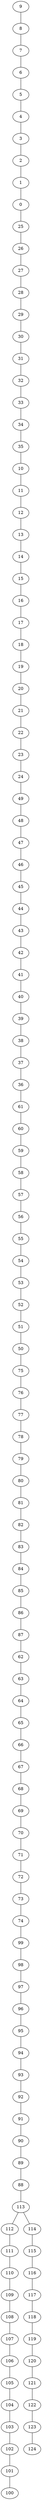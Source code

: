 graph Gmn_Malla_n25_m5_DFS_I {
9;
8;
7;
6;
5;
4;
3;
2;
1;
0;
25;
26;
27;
28;
29;
30;
31;
32;
33;
34;
35;
10;
11;
12;
13;
14;
15;
16;
17;
18;
19;
20;
21;
22;
23;
24;
49;
48;
47;
46;
45;
44;
43;
42;
41;
40;
39;
38;
37;
36;
61;
60;
59;
58;
57;
56;
55;
54;
53;
52;
51;
50;
75;
76;
77;
78;
79;
80;
81;
82;
83;
84;
85;
86;
87;
62;
63;
64;
65;
66;
67;
68;
69;
70;
71;
72;
73;
74;
99;
98;
97;
96;
95;
94;
93;
92;
91;
90;
89;
88;
113;
112;
111;
110;
109;
108;
107;
106;
105;
104;
103;
102;
101;
100;
114;
115;
116;
117;
118;
119;
120;
121;
122;
123;
124;
9 -- 8;
8 -- 7;
7 -- 6;
6 -- 5;
5 -- 4;
4 -- 3;
3 -- 2;
2 -- 1;
1 -- 0;
0 -- 25;
25 -- 26;
26 -- 27;
27 -- 28;
28 -- 29;
29 -- 30;
30 -- 31;
31 -- 32;
32 -- 33;
33 -- 34;
34 -- 35;
35 -- 10;
10 -- 11;
11 -- 12;
12 -- 13;
13 -- 14;
14 -- 15;
15 -- 16;
16 -- 17;
17 -- 18;
18 -- 19;
19 -- 20;
20 -- 21;
21 -- 22;
22 -- 23;
23 -- 24;
24 -- 49;
49 -- 48;
48 -- 47;
47 -- 46;
46 -- 45;
45 -- 44;
44 -- 43;
43 -- 42;
42 -- 41;
41 -- 40;
40 -- 39;
39 -- 38;
38 -- 37;
37 -- 36;
36 -- 61;
61 -- 60;
60 -- 59;
59 -- 58;
58 -- 57;
57 -- 56;
56 -- 55;
55 -- 54;
54 -- 53;
53 -- 52;
52 -- 51;
51 -- 50;
50 -- 75;
75 -- 76;
76 -- 77;
77 -- 78;
78 -- 79;
79 -- 80;
80 -- 81;
81 -- 82;
82 -- 83;
83 -- 84;
84 -- 85;
85 -- 86;
86 -- 87;
87 -- 62;
62 -- 63;
63 -- 64;
64 -- 65;
65 -- 66;
66 -- 67;
67 -- 68;
68 -- 69;
69 -- 70;
70 -- 71;
71 -- 72;
72 -- 73;
73 -- 74;
74 -- 99;
99 -- 98;
98 -- 97;
97 -- 96;
96 -- 95;
95 -- 94;
94 -- 93;
93 -- 92;
92 -- 91;
91 -- 90;
90 -- 89;
89 -- 88;
88 -- 113;
113 -- 112;
112 -- 111;
111 -- 110;
110 -- 109;
109 -- 108;
108 -- 107;
107 -- 106;
106 -- 105;
105 -- 104;
104 -- 103;
103 -- 102;
102 -- 101;
101 -- 100;
113 -- 114;
114 -- 115;
115 -- 116;
116 -- 117;
117 -- 118;
118 -- 119;
119 -- 120;
120 -- 121;
121 -- 122;
122 -- 123;
123 -- 124;
}